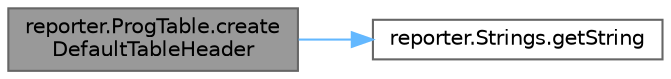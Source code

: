 digraph "reporter.ProgTable.createDefaultTableHeader"
{
 // LATEX_PDF_SIZE
  bgcolor="transparent";
  edge [fontname=Helvetica,fontsize=10,labelfontname=Helvetica,labelfontsize=10];
  node [fontname=Helvetica,fontsize=10,shape=box,height=0.2,width=0.4];
  rankdir="LR";
  Node1 [id="Node000001",label="reporter.ProgTable.create\lDefaultTableHeader",height=0.2,width=0.4,color="gray40", fillcolor="grey60", style="filled", fontcolor="black",tooltip=" "];
  Node1 -> Node2 [id="edge1_Node000001_Node000002",color="steelblue1",style="solid",tooltip=" "];
  Node2 [id="Node000002",label="reporter.Strings.getString",height=0.2,width=0.4,color="grey40", fillcolor="white", style="filled",URL="$classreporter_1_1_strings.html#a5f57c2d5b23e62c444b2a453b39c8a2c",tooltip=" "];
}
